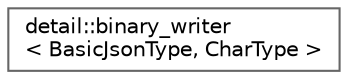 digraph "Graphical Class Hierarchy"
{
 // INTERACTIVE_SVG=YES
 // LATEX_PDF_SIZE
  bgcolor="transparent";
  edge [fontname=Helvetica,fontsize=10,labelfontname=Helvetica,labelfontsize=10];
  node [fontname=Helvetica,fontsize=10,shape=box,height=0.2,width=0.4];
  rankdir="LR";
  Node0 [id="Node000000",label="detail::binary_writer\l\< BasicJsonType, CharType \>",height=0.2,width=0.4,color="grey40", fillcolor="white", style="filled",URL="$classdetail_1_1binary__writer.html",tooltip="serialization to CBOR and MessagePack values"];
}

